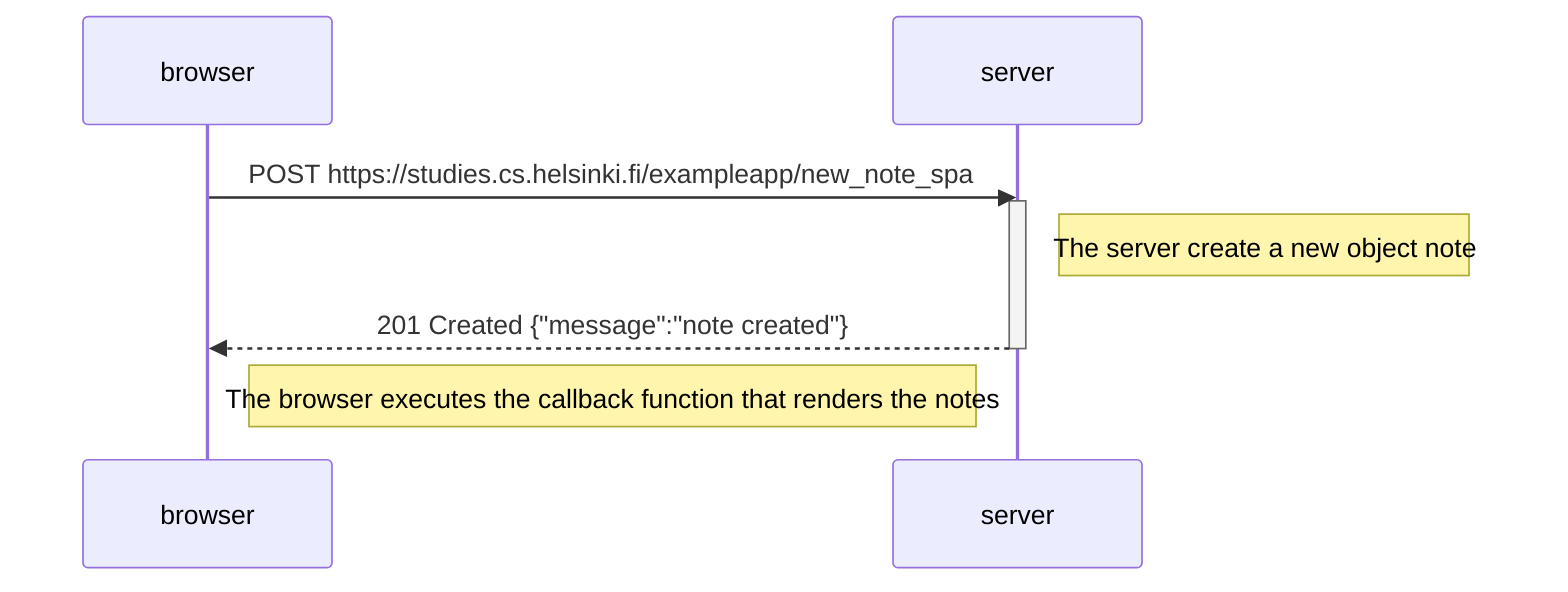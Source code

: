 sequenceDiagram
    participant browser
    participant server

 browser->>server: POST https://studies.cs.helsinki.fi/exampleapp/new_note_spa
        activate server
        Note right of server: The server create a new object note
        server-->>browser: 201 Created {"message":"note created"} 
        deactivate server

Note right of browser: The browser executes the callback function that renders the notes